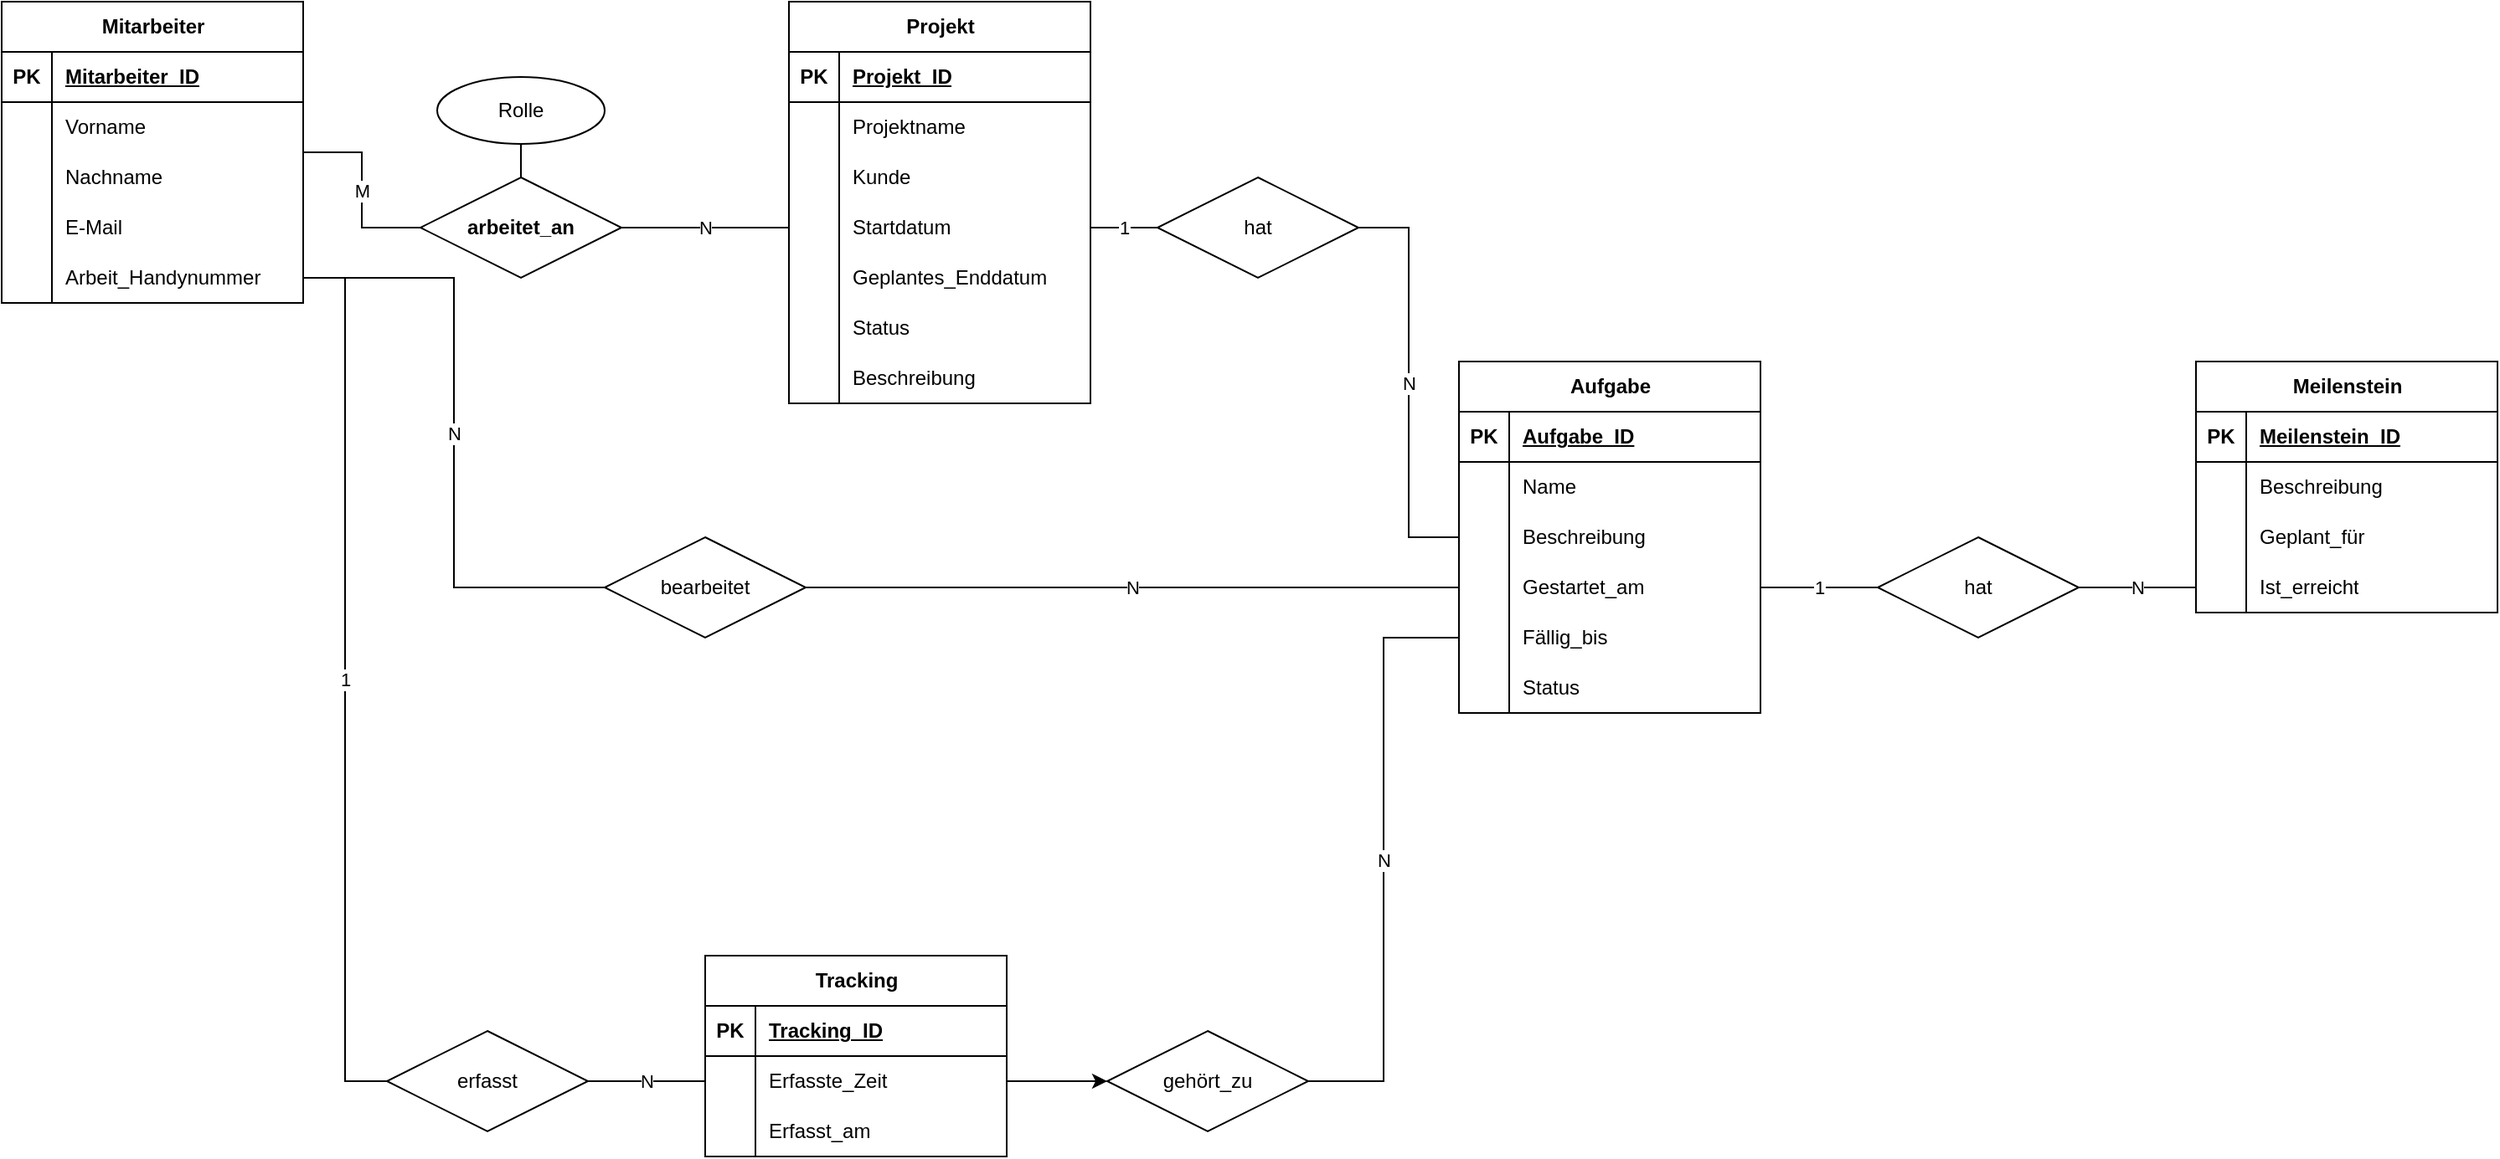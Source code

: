 <mxfile version="26.0.11">
  <diagram name="Page-1" id="sAiRKFvhVDdp_cDjlbJ4">
    <mxGraphModel dx="2284" dy="736" grid="1" gridSize="10" guides="1" tooltips="1" connect="1" arrows="1" fold="1" page="1" pageScale="1" pageWidth="850" pageHeight="1100" math="0" shadow="0">
      <root>
        <mxCell id="0" />
        <mxCell id="1" parent="0" />
        <mxCell id="DsoyL-jHy-hnXOoAZmdP-15" value="Projekt" style="shape=table;startSize=30;container=1;collapsible=1;childLayout=tableLayout;fixedRows=1;rowLines=0;fontStyle=1;align=center;resizeLast=1;html=1;" vertex="1" parent="1">
          <mxGeometry x="240" y="125" width="180" height="240" as="geometry" />
        </mxCell>
        <mxCell id="DsoyL-jHy-hnXOoAZmdP-16" value="" style="shape=tableRow;horizontal=0;startSize=0;swimlaneHead=0;swimlaneBody=0;fillColor=none;collapsible=0;dropTarget=0;points=[[0,0.5],[1,0.5]];portConstraint=eastwest;top=0;left=0;right=0;bottom=1;" vertex="1" parent="DsoyL-jHy-hnXOoAZmdP-15">
          <mxGeometry y="30" width="180" height="30" as="geometry" />
        </mxCell>
        <mxCell id="DsoyL-jHy-hnXOoAZmdP-17" value="PK" style="shape=partialRectangle;connectable=0;fillColor=none;top=0;left=0;bottom=0;right=0;fontStyle=1;overflow=hidden;whiteSpace=wrap;html=1;" vertex="1" parent="DsoyL-jHy-hnXOoAZmdP-16">
          <mxGeometry width="30" height="30" as="geometry">
            <mxRectangle width="30" height="30" as="alternateBounds" />
          </mxGeometry>
        </mxCell>
        <mxCell id="DsoyL-jHy-hnXOoAZmdP-18" value="Projekt_ID" style="shape=partialRectangle;connectable=0;fillColor=none;top=0;left=0;bottom=0;right=0;align=left;spacingLeft=6;fontStyle=5;overflow=hidden;whiteSpace=wrap;html=1;" vertex="1" parent="DsoyL-jHy-hnXOoAZmdP-16">
          <mxGeometry x="30" width="150" height="30" as="geometry">
            <mxRectangle width="150" height="30" as="alternateBounds" />
          </mxGeometry>
        </mxCell>
        <mxCell id="DsoyL-jHy-hnXOoAZmdP-19" value="" style="shape=tableRow;horizontal=0;startSize=0;swimlaneHead=0;swimlaneBody=0;fillColor=none;collapsible=0;dropTarget=0;points=[[0,0.5],[1,0.5]];portConstraint=eastwest;top=0;left=0;right=0;bottom=0;" vertex="1" parent="DsoyL-jHy-hnXOoAZmdP-15">
          <mxGeometry y="60" width="180" height="30" as="geometry" />
        </mxCell>
        <mxCell id="DsoyL-jHy-hnXOoAZmdP-20" value="" style="shape=partialRectangle;connectable=0;fillColor=none;top=0;left=0;bottom=0;right=0;editable=1;overflow=hidden;whiteSpace=wrap;html=1;" vertex="1" parent="DsoyL-jHy-hnXOoAZmdP-19">
          <mxGeometry width="30" height="30" as="geometry">
            <mxRectangle width="30" height="30" as="alternateBounds" />
          </mxGeometry>
        </mxCell>
        <mxCell id="DsoyL-jHy-hnXOoAZmdP-21" value="Projektname" style="shape=partialRectangle;connectable=0;fillColor=none;top=0;left=0;bottom=0;right=0;align=left;spacingLeft=6;overflow=hidden;whiteSpace=wrap;html=1;" vertex="1" parent="DsoyL-jHy-hnXOoAZmdP-19">
          <mxGeometry x="30" width="150" height="30" as="geometry">
            <mxRectangle width="150" height="30" as="alternateBounds" />
          </mxGeometry>
        </mxCell>
        <mxCell id="DsoyL-jHy-hnXOoAZmdP-22" value="" style="shape=tableRow;horizontal=0;startSize=0;swimlaneHead=0;swimlaneBody=0;fillColor=none;collapsible=0;dropTarget=0;points=[[0,0.5],[1,0.5]];portConstraint=eastwest;top=0;left=0;right=0;bottom=0;" vertex="1" parent="DsoyL-jHy-hnXOoAZmdP-15">
          <mxGeometry y="90" width="180" height="30" as="geometry" />
        </mxCell>
        <mxCell id="DsoyL-jHy-hnXOoAZmdP-23" value="" style="shape=partialRectangle;connectable=0;fillColor=none;top=0;left=0;bottom=0;right=0;editable=1;overflow=hidden;whiteSpace=wrap;html=1;" vertex="1" parent="DsoyL-jHy-hnXOoAZmdP-22">
          <mxGeometry width="30" height="30" as="geometry">
            <mxRectangle width="30" height="30" as="alternateBounds" />
          </mxGeometry>
        </mxCell>
        <mxCell id="DsoyL-jHy-hnXOoAZmdP-24" value="Kunde" style="shape=partialRectangle;connectable=0;fillColor=none;top=0;left=0;bottom=0;right=0;align=left;spacingLeft=6;overflow=hidden;whiteSpace=wrap;html=1;" vertex="1" parent="DsoyL-jHy-hnXOoAZmdP-22">
          <mxGeometry x="30" width="150" height="30" as="geometry">
            <mxRectangle width="150" height="30" as="alternateBounds" />
          </mxGeometry>
        </mxCell>
        <mxCell id="DsoyL-jHy-hnXOoAZmdP-25" value="" style="shape=tableRow;horizontal=0;startSize=0;swimlaneHead=0;swimlaneBody=0;fillColor=none;collapsible=0;dropTarget=0;points=[[0,0.5],[1,0.5]];portConstraint=eastwest;top=0;left=0;right=0;bottom=0;" vertex="1" parent="DsoyL-jHy-hnXOoAZmdP-15">
          <mxGeometry y="120" width="180" height="30" as="geometry" />
        </mxCell>
        <mxCell id="DsoyL-jHy-hnXOoAZmdP-26" value="" style="shape=partialRectangle;connectable=0;fillColor=none;top=0;left=0;bottom=0;right=0;editable=1;overflow=hidden;whiteSpace=wrap;html=1;" vertex="1" parent="DsoyL-jHy-hnXOoAZmdP-25">
          <mxGeometry width="30" height="30" as="geometry">
            <mxRectangle width="30" height="30" as="alternateBounds" />
          </mxGeometry>
        </mxCell>
        <mxCell id="DsoyL-jHy-hnXOoAZmdP-27" value="Startdatum" style="shape=partialRectangle;connectable=0;fillColor=none;top=0;left=0;bottom=0;right=0;align=left;spacingLeft=6;overflow=hidden;whiteSpace=wrap;html=1;" vertex="1" parent="DsoyL-jHy-hnXOoAZmdP-25">
          <mxGeometry x="30" width="150" height="30" as="geometry">
            <mxRectangle width="150" height="30" as="alternateBounds" />
          </mxGeometry>
        </mxCell>
        <mxCell id="DsoyL-jHy-hnXOoAZmdP-37" style="shape=tableRow;horizontal=0;startSize=0;swimlaneHead=0;swimlaneBody=0;fillColor=none;collapsible=0;dropTarget=0;points=[[0,0.5],[1,0.5]];portConstraint=eastwest;top=0;left=0;right=0;bottom=0;" vertex="1" parent="DsoyL-jHy-hnXOoAZmdP-15">
          <mxGeometry y="150" width="180" height="30" as="geometry" />
        </mxCell>
        <mxCell id="DsoyL-jHy-hnXOoAZmdP-38" style="shape=partialRectangle;connectable=0;fillColor=none;top=0;left=0;bottom=0;right=0;editable=1;overflow=hidden;whiteSpace=wrap;html=1;" vertex="1" parent="DsoyL-jHy-hnXOoAZmdP-37">
          <mxGeometry width="30" height="30" as="geometry">
            <mxRectangle width="30" height="30" as="alternateBounds" />
          </mxGeometry>
        </mxCell>
        <mxCell id="DsoyL-jHy-hnXOoAZmdP-39" value="Geplantes_Enddatum" style="shape=partialRectangle;connectable=0;fillColor=none;top=0;left=0;bottom=0;right=0;align=left;spacingLeft=6;overflow=hidden;whiteSpace=wrap;html=1;" vertex="1" parent="DsoyL-jHy-hnXOoAZmdP-37">
          <mxGeometry x="30" width="150" height="30" as="geometry">
            <mxRectangle width="150" height="30" as="alternateBounds" />
          </mxGeometry>
        </mxCell>
        <mxCell id="DsoyL-jHy-hnXOoAZmdP-34" style="shape=tableRow;horizontal=0;startSize=0;swimlaneHead=0;swimlaneBody=0;fillColor=none;collapsible=0;dropTarget=0;points=[[0,0.5],[1,0.5]];portConstraint=eastwest;top=0;left=0;right=0;bottom=0;" vertex="1" parent="DsoyL-jHy-hnXOoAZmdP-15">
          <mxGeometry y="180" width="180" height="30" as="geometry" />
        </mxCell>
        <mxCell id="DsoyL-jHy-hnXOoAZmdP-35" style="shape=partialRectangle;connectable=0;fillColor=none;top=0;left=0;bottom=0;right=0;editable=1;overflow=hidden;whiteSpace=wrap;html=1;" vertex="1" parent="DsoyL-jHy-hnXOoAZmdP-34">
          <mxGeometry width="30" height="30" as="geometry">
            <mxRectangle width="30" height="30" as="alternateBounds" />
          </mxGeometry>
        </mxCell>
        <mxCell id="DsoyL-jHy-hnXOoAZmdP-36" value="Status" style="shape=partialRectangle;connectable=0;fillColor=none;top=0;left=0;bottom=0;right=0;align=left;spacingLeft=6;overflow=hidden;whiteSpace=wrap;html=1;" vertex="1" parent="DsoyL-jHy-hnXOoAZmdP-34">
          <mxGeometry x="30" width="150" height="30" as="geometry">
            <mxRectangle width="150" height="30" as="alternateBounds" />
          </mxGeometry>
        </mxCell>
        <mxCell id="DsoyL-jHy-hnXOoAZmdP-31" style="shape=tableRow;horizontal=0;startSize=0;swimlaneHead=0;swimlaneBody=0;fillColor=none;collapsible=0;dropTarget=0;points=[[0,0.5],[1,0.5]];portConstraint=eastwest;top=0;left=0;right=0;bottom=0;" vertex="1" parent="DsoyL-jHy-hnXOoAZmdP-15">
          <mxGeometry y="210" width="180" height="30" as="geometry" />
        </mxCell>
        <mxCell id="DsoyL-jHy-hnXOoAZmdP-32" style="shape=partialRectangle;connectable=0;fillColor=none;top=0;left=0;bottom=0;right=0;editable=1;overflow=hidden;whiteSpace=wrap;html=1;" vertex="1" parent="DsoyL-jHy-hnXOoAZmdP-31">
          <mxGeometry width="30" height="30" as="geometry">
            <mxRectangle width="30" height="30" as="alternateBounds" />
          </mxGeometry>
        </mxCell>
        <mxCell id="DsoyL-jHy-hnXOoAZmdP-33" value="Beschreibung" style="shape=partialRectangle;connectable=0;fillColor=none;top=0;left=0;bottom=0;right=0;align=left;spacingLeft=6;overflow=hidden;whiteSpace=wrap;html=1;" vertex="1" parent="DsoyL-jHy-hnXOoAZmdP-31">
          <mxGeometry x="30" width="150" height="30" as="geometry">
            <mxRectangle width="150" height="30" as="alternateBounds" />
          </mxGeometry>
        </mxCell>
        <mxCell id="DsoyL-jHy-hnXOoAZmdP-141" value="M" style="edgeStyle=orthogonalEdgeStyle;rounded=0;orthogonalLoop=1;jettySize=auto;html=1;entryX=0;entryY=0.5;entryDx=0;entryDy=0;endArrow=none;startFill=0;" edge="1" parent="1" source="DsoyL-jHy-hnXOoAZmdP-40" target="DsoyL-jHy-hnXOoAZmdP-140">
          <mxGeometry relative="1" as="geometry" />
        </mxCell>
        <mxCell id="DsoyL-jHy-hnXOoAZmdP-40" value="Mitarbeiter" style="shape=table;startSize=30;container=1;collapsible=1;childLayout=tableLayout;fixedRows=1;rowLines=0;fontStyle=1;align=center;resizeLast=1;html=1;" vertex="1" parent="1">
          <mxGeometry x="-230" y="125" width="180" height="180" as="geometry" />
        </mxCell>
        <mxCell id="DsoyL-jHy-hnXOoAZmdP-41" value="" style="shape=tableRow;horizontal=0;startSize=0;swimlaneHead=0;swimlaneBody=0;fillColor=none;collapsible=0;dropTarget=0;points=[[0,0.5],[1,0.5]];portConstraint=eastwest;top=0;left=0;right=0;bottom=1;" vertex="1" parent="DsoyL-jHy-hnXOoAZmdP-40">
          <mxGeometry y="30" width="180" height="30" as="geometry" />
        </mxCell>
        <mxCell id="DsoyL-jHy-hnXOoAZmdP-42" value="PK" style="shape=partialRectangle;connectable=0;fillColor=none;top=0;left=0;bottom=0;right=0;fontStyle=1;overflow=hidden;whiteSpace=wrap;html=1;" vertex="1" parent="DsoyL-jHy-hnXOoAZmdP-41">
          <mxGeometry width="30" height="30" as="geometry">
            <mxRectangle width="30" height="30" as="alternateBounds" />
          </mxGeometry>
        </mxCell>
        <mxCell id="DsoyL-jHy-hnXOoAZmdP-43" value="Mitarbeiter_ID" style="shape=partialRectangle;connectable=0;fillColor=none;top=0;left=0;bottom=0;right=0;align=left;spacingLeft=6;fontStyle=5;overflow=hidden;whiteSpace=wrap;html=1;" vertex="1" parent="DsoyL-jHy-hnXOoAZmdP-41">
          <mxGeometry x="30" width="150" height="30" as="geometry">
            <mxRectangle width="150" height="30" as="alternateBounds" />
          </mxGeometry>
        </mxCell>
        <mxCell id="DsoyL-jHy-hnXOoAZmdP-44" value="" style="shape=tableRow;horizontal=0;startSize=0;swimlaneHead=0;swimlaneBody=0;fillColor=none;collapsible=0;dropTarget=0;points=[[0,0.5],[1,0.5]];portConstraint=eastwest;top=0;left=0;right=0;bottom=0;" vertex="1" parent="DsoyL-jHy-hnXOoAZmdP-40">
          <mxGeometry y="60" width="180" height="30" as="geometry" />
        </mxCell>
        <mxCell id="DsoyL-jHy-hnXOoAZmdP-45" value="" style="shape=partialRectangle;connectable=0;fillColor=none;top=0;left=0;bottom=0;right=0;editable=1;overflow=hidden;whiteSpace=wrap;html=1;" vertex="1" parent="DsoyL-jHy-hnXOoAZmdP-44">
          <mxGeometry width="30" height="30" as="geometry">
            <mxRectangle width="30" height="30" as="alternateBounds" />
          </mxGeometry>
        </mxCell>
        <mxCell id="DsoyL-jHy-hnXOoAZmdP-46" value="Vorname" style="shape=partialRectangle;connectable=0;fillColor=none;top=0;left=0;bottom=0;right=0;align=left;spacingLeft=6;overflow=hidden;whiteSpace=wrap;html=1;" vertex="1" parent="DsoyL-jHy-hnXOoAZmdP-44">
          <mxGeometry x="30" width="150" height="30" as="geometry">
            <mxRectangle width="150" height="30" as="alternateBounds" />
          </mxGeometry>
        </mxCell>
        <mxCell id="DsoyL-jHy-hnXOoAZmdP-47" value="" style="shape=tableRow;horizontal=0;startSize=0;swimlaneHead=0;swimlaneBody=0;fillColor=none;collapsible=0;dropTarget=0;points=[[0,0.5],[1,0.5]];portConstraint=eastwest;top=0;left=0;right=0;bottom=0;" vertex="1" parent="DsoyL-jHy-hnXOoAZmdP-40">
          <mxGeometry y="90" width="180" height="30" as="geometry" />
        </mxCell>
        <mxCell id="DsoyL-jHy-hnXOoAZmdP-48" value="" style="shape=partialRectangle;connectable=0;fillColor=none;top=0;left=0;bottom=0;right=0;editable=1;overflow=hidden;whiteSpace=wrap;html=1;" vertex="1" parent="DsoyL-jHy-hnXOoAZmdP-47">
          <mxGeometry width="30" height="30" as="geometry">
            <mxRectangle width="30" height="30" as="alternateBounds" />
          </mxGeometry>
        </mxCell>
        <mxCell id="DsoyL-jHy-hnXOoAZmdP-49" value="Nachname" style="shape=partialRectangle;connectable=0;fillColor=none;top=0;left=0;bottom=0;right=0;align=left;spacingLeft=6;overflow=hidden;whiteSpace=wrap;html=1;" vertex="1" parent="DsoyL-jHy-hnXOoAZmdP-47">
          <mxGeometry x="30" width="150" height="30" as="geometry">
            <mxRectangle width="150" height="30" as="alternateBounds" />
          </mxGeometry>
        </mxCell>
        <mxCell id="DsoyL-jHy-hnXOoAZmdP-50" value="" style="shape=tableRow;horizontal=0;startSize=0;swimlaneHead=0;swimlaneBody=0;fillColor=none;collapsible=0;dropTarget=0;points=[[0,0.5],[1,0.5]];portConstraint=eastwest;top=0;left=0;right=0;bottom=0;" vertex="1" parent="DsoyL-jHy-hnXOoAZmdP-40">
          <mxGeometry y="120" width="180" height="30" as="geometry" />
        </mxCell>
        <mxCell id="DsoyL-jHy-hnXOoAZmdP-51" value="" style="shape=partialRectangle;connectable=0;fillColor=none;top=0;left=0;bottom=0;right=0;editable=1;overflow=hidden;whiteSpace=wrap;html=1;" vertex="1" parent="DsoyL-jHy-hnXOoAZmdP-50">
          <mxGeometry width="30" height="30" as="geometry">
            <mxRectangle width="30" height="30" as="alternateBounds" />
          </mxGeometry>
        </mxCell>
        <mxCell id="DsoyL-jHy-hnXOoAZmdP-52" value="E-Mail" style="shape=partialRectangle;connectable=0;fillColor=none;top=0;left=0;bottom=0;right=0;align=left;spacingLeft=6;overflow=hidden;whiteSpace=wrap;html=1;" vertex="1" parent="DsoyL-jHy-hnXOoAZmdP-50">
          <mxGeometry x="30" width="150" height="30" as="geometry">
            <mxRectangle width="150" height="30" as="alternateBounds" />
          </mxGeometry>
        </mxCell>
        <mxCell id="DsoyL-jHy-hnXOoAZmdP-53" style="shape=tableRow;horizontal=0;startSize=0;swimlaneHead=0;swimlaneBody=0;fillColor=none;collapsible=0;dropTarget=0;points=[[0,0.5],[1,0.5]];portConstraint=eastwest;top=0;left=0;right=0;bottom=0;" vertex="1" parent="DsoyL-jHy-hnXOoAZmdP-40">
          <mxGeometry y="150" width="180" height="30" as="geometry" />
        </mxCell>
        <mxCell id="DsoyL-jHy-hnXOoAZmdP-54" style="shape=partialRectangle;connectable=0;fillColor=none;top=0;left=0;bottom=0;right=0;editable=1;overflow=hidden;whiteSpace=wrap;html=1;" vertex="1" parent="DsoyL-jHy-hnXOoAZmdP-53">
          <mxGeometry width="30" height="30" as="geometry">
            <mxRectangle width="30" height="30" as="alternateBounds" />
          </mxGeometry>
        </mxCell>
        <mxCell id="DsoyL-jHy-hnXOoAZmdP-55" value="Arbeit_Handynummer" style="shape=partialRectangle;connectable=0;fillColor=none;top=0;left=0;bottom=0;right=0;align=left;spacingLeft=6;overflow=hidden;whiteSpace=wrap;html=1;" vertex="1" parent="DsoyL-jHy-hnXOoAZmdP-53">
          <mxGeometry x="30" width="150" height="30" as="geometry">
            <mxRectangle width="150" height="30" as="alternateBounds" />
          </mxGeometry>
        </mxCell>
        <mxCell id="DsoyL-jHy-hnXOoAZmdP-65" value="Aufgabe" style="shape=table;startSize=30;container=1;collapsible=1;childLayout=tableLayout;fixedRows=1;rowLines=0;fontStyle=1;align=center;resizeLast=1;html=1;" vertex="1" parent="1">
          <mxGeometry x="640" y="340" width="180" height="210" as="geometry" />
        </mxCell>
        <mxCell id="DsoyL-jHy-hnXOoAZmdP-66" value="" style="shape=tableRow;horizontal=0;startSize=0;swimlaneHead=0;swimlaneBody=0;fillColor=none;collapsible=0;dropTarget=0;points=[[0,0.5],[1,0.5]];portConstraint=eastwest;top=0;left=0;right=0;bottom=1;" vertex="1" parent="DsoyL-jHy-hnXOoAZmdP-65">
          <mxGeometry y="30" width="180" height="30" as="geometry" />
        </mxCell>
        <mxCell id="DsoyL-jHy-hnXOoAZmdP-67" value="PK" style="shape=partialRectangle;connectable=0;fillColor=none;top=0;left=0;bottom=0;right=0;fontStyle=1;overflow=hidden;whiteSpace=wrap;html=1;" vertex="1" parent="DsoyL-jHy-hnXOoAZmdP-66">
          <mxGeometry width="30" height="30" as="geometry">
            <mxRectangle width="30" height="30" as="alternateBounds" />
          </mxGeometry>
        </mxCell>
        <mxCell id="DsoyL-jHy-hnXOoAZmdP-68" value="Aufgabe_ID" style="shape=partialRectangle;connectable=0;fillColor=none;top=0;left=0;bottom=0;right=0;align=left;spacingLeft=6;fontStyle=5;overflow=hidden;whiteSpace=wrap;html=1;" vertex="1" parent="DsoyL-jHy-hnXOoAZmdP-66">
          <mxGeometry x="30" width="150" height="30" as="geometry">
            <mxRectangle width="150" height="30" as="alternateBounds" />
          </mxGeometry>
        </mxCell>
        <mxCell id="DsoyL-jHy-hnXOoAZmdP-69" value="" style="shape=tableRow;horizontal=0;startSize=0;swimlaneHead=0;swimlaneBody=0;fillColor=none;collapsible=0;dropTarget=0;points=[[0,0.5],[1,0.5]];portConstraint=eastwest;top=0;left=0;right=0;bottom=0;" vertex="1" parent="DsoyL-jHy-hnXOoAZmdP-65">
          <mxGeometry y="60" width="180" height="30" as="geometry" />
        </mxCell>
        <mxCell id="DsoyL-jHy-hnXOoAZmdP-70" value="" style="shape=partialRectangle;connectable=0;fillColor=none;top=0;left=0;bottom=0;right=0;editable=1;overflow=hidden;whiteSpace=wrap;html=1;" vertex="1" parent="DsoyL-jHy-hnXOoAZmdP-69">
          <mxGeometry width="30" height="30" as="geometry">
            <mxRectangle width="30" height="30" as="alternateBounds" />
          </mxGeometry>
        </mxCell>
        <mxCell id="DsoyL-jHy-hnXOoAZmdP-71" value="Name" style="shape=partialRectangle;connectable=0;fillColor=none;top=0;left=0;bottom=0;right=0;align=left;spacingLeft=6;overflow=hidden;whiteSpace=wrap;html=1;" vertex="1" parent="DsoyL-jHy-hnXOoAZmdP-69">
          <mxGeometry x="30" width="150" height="30" as="geometry">
            <mxRectangle width="150" height="30" as="alternateBounds" />
          </mxGeometry>
        </mxCell>
        <mxCell id="DsoyL-jHy-hnXOoAZmdP-72" value="" style="shape=tableRow;horizontal=0;startSize=0;swimlaneHead=0;swimlaneBody=0;fillColor=none;collapsible=0;dropTarget=0;points=[[0,0.5],[1,0.5]];portConstraint=eastwest;top=0;left=0;right=0;bottom=0;" vertex="1" parent="DsoyL-jHy-hnXOoAZmdP-65">
          <mxGeometry y="90" width="180" height="30" as="geometry" />
        </mxCell>
        <mxCell id="DsoyL-jHy-hnXOoAZmdP-73" value="" style="shape=partialRectangle;connectable=0;fillColor=none;top=0;left=0;bottom=0;right=0;editable=1;overflow=hidden;whiteSpace=wrap;html=1;" vertex="1" parent="DsoyL-jHy-hnXOoAZmdP-72">
          <mxGeometry width="30" height="30" as="geometry">
            <mxRectangle width="30" height="30" as="alternateBounds" />
          </mxGeometry>
        </mxCell>
        <mxCell id="DsoyL-jHy-hnXOoAZmdP-74" value="Beschreibung" style="shape=partialRectangle;connectable=0;fillColor=none;top=0;left=0;bottom=0;right=0;align=left;spacingLeft=6;overflow=hidden;whiteSpace=wrap;html=1;" vertex="1" parent="DsoyL-jHy-hnXOoAZmdP-72">
          <mxGeometry x="30" width="150" height="30" as="geometry">
            <mxRectangle width="150" height="30" as="alternateBounds" />
          </mxGeometry>
        </mxCell>
        <mxCell id="DsoyL-jHy-hnXOoAZmdP-75" value="" style="shape=tableRow;horizontal=0;startSize=0;swimlaneHead=0;swimlaneBody=0;fillColor=none;collapsible=0;dropTarget=0;points=[[0,0.5],[1,0.5]];portConstraint=eastwest;top=0;left=0;right=0;bottom=0;" vertex="1" parent="DsoyL-jHy-hnXOoAZmdP-65">
          <mxGeometry y="120" width="180" height="30" as="geometry" />
        </mxCell>
        <mxCell id="DsoyL-jHy-hnXOoAZmdP-76" value="" style="shape=partialRectangle;connectable=0;fillColor=none;top=0;left=0;bottom=0;right=0;editable=1;overflow=hidden;whiteSpace=wrap;html=1;" vertex="1" parent="DsoyL-jHy-hnXOoAZmdP-75">
          <mxGeometry width="30" height="30" as="geometry">
            <mxRectangle width="30" height="30" as="alternateBounds" />
          </mxGeometry>
        </mxCell>
        <mxCell id="DsoyL-jHy-hnXOoAZmdP-77" value="Gestartet_am" style="shape=partialRectangle;connectable=0;fillColor=none;top=0;left=0;bottom=0;right=0;align=left;spacingLeft=6;overflow=hidden;whiteSpace=wrap;html=1;" vertex="1" parent="DsoyL-jHy-hnXOoAZmdP-75">
          <mxGeometry x="30" width="150" height="30" as="geometry">
            <mxRectangle width="150" height="30" as="alternateBounds" />
          </mxGeometry>
        </mxCell>
        <mxCell id="DsoyL-jHy-hnXOoAZmdP-78" style="shape=tableRow;horizontal=0;startSize=0;swimlaneHead=0;swimlaneBody=0;fillColor=none;collapsible=0;dropTarget=0;points=[[0,0.5],[1,0.5]];portConstraint=eastwest;top=0;left=0;right=0;bottom=0;" vertex="1" parent="DsoyL-jHy-hnXOoAZmdP-65">
          <mxGeometry y="150" width="180" height="30" as="geometry" />
        </mxCell>
        <mxCell id="DsoyL-jHy-hnXOoAZmdP-79" style="shape=partialRectangle;connectable=0;fillColor=none;top=0;left=0;bottom=0;right=0;editable=1;overflow=hidden;whiteSpace=wrap;html=1;" vertex="1" parent="DsoyL-jHy-hnXOoAZmdP-78">
          <mxGeometry width="30" height="30" as="geometry">
            <mxRectangle width="30" height="30" as="alternateBounds" />
          </mxGeometry>
        </mxCell>
        <mxCell id="DsoyL-jHy-hnXOoAZmdP-80" value="Fällig_bis" style="shape=partialRectangle;connectable=0;fillColor=none;top=0;left=0;bottom=0;right=0;align=left;spacingLeft=6;overflow=hidden;whiteSpace=wrap;html=1;" vertex="1" parent="DsoyL-jHy-hnXOoAZmdP-78">
          <mxGeometry x="30" width="150" height="30" as="geometry">
            <mxRectangle width="150" height="30" as="alternateBounds" />
          </mxGeometry>
        </mxCell>
        <mxCell id="DsoyL-jHy-hnXOoAZmdP-81" style="shape=tableRow;horizontal=0;startSize=0;swimlaneHead=0;swimlaneBody=0;fillColor=none;collapsible=0;dropTarget=0;points=[[0,0.5],[1,0.5]];portConstraint=eastwest;top=0;left=0;right=0;bottom=0;" vertex="1" parent="DsoyL-jHy-hnXOoAZmdP-65">
          <mxGeometry y="180" width="180" height="30" as="geometry" />
        </mxCell>
        <mxCell id="DsoyL-jHy-hnXOoAZmdP-82" style="shape=partialRectangle;connectable=0;fillColor=none;top=0;left=0;bottom=0;right=0;editable=1;overflow=hidden;whiteSpace=wrap;html=1;" vertex="1" parent="DsoyL-jHy-hnXOoAZmdP-81">
          <mxGeometry width="30" height="30" as="geometry">
            <mxRectangle width="30" height="30" as="alternateBounds" />
          </mxGeometry>
        </mxCell>
        <mxCell id="DsoyL-jHy-hnXOoAZmdP-83" value="Status" style="shape=partialRectangle;connectable=0;fillColor=none;top=0;left=0;bottom=0;right=0;align=left;spacingLeft=6;overflow=hidden;whiteSpace=wrap;html=1;" vertex="1" parent="DsoyL-jHy-hnXOoAZmdP-81">
          <mxGeometry x="30" width="150" height="30" as="geometry">
            <mxRectangle width="150" height="30" as="alternateBounds" />
          </mxGeometry>
        </mxCell>
        <mxCell id="DsoyL-jHy-hnXOoAZmdP-90" value="Meilenstein" style="shape=table;startSize=30;container=1;collapsible=1;childLayout=tableLayout;fixedRows=1;rowLines=0;fontStyle=1;align=center;resizeLast=1;html=1;" vertex="1" parent="1">
          <mxGeometry x="1080" y="340" width="180" height="150" as="geometry" />
        </mxCell>
        <mxCell id="DsoyL-jHy-hnXOoAZmdP-91" value="" style="shape=tableRow;horizontal=0;startSize=0;swimlaneHead=0;swimlaneBody=0;fillColor=none;collapsible=0;dropTarget=0;points=[[0,0.5],[1,0.5]];portConstraint=eastwest;top=0;left=0;right=0;bottom=1;" vertex="1" parent="DsoyL-jHy-hnXOoAZmdP-90">
          <mxGeometry y="30" width="180" height="30" as="geometry" />
        </mxCell>
        <mxCell id="DsoyL-jHy-hnXOoAZmdP-92" value="PK" style="shape=partialRectangle;connectable=0;fillColor=none;top=0;left=0;bottom=0;right=0;fontStyle=1;overflow=hidden;whiteSpace=wrap;html=1;" vertex="1" parent="DsoyL-jHy-hnXOoAZmdP-91">
          <mxGeometry width="30" height="30" as="geometry">
            <mxRectangle width="30" height="30" as="alternateBounds" />
          </mxGeometry>
        </mxCell>
        <mxCell id="DsoyL-jHy-hnXOoAZmdP-93" value="Meilenstein_ID" style="shape=partialRectangle;connectable=0;fillColor=none;top=0;left=0;bottom=0;right=0;align=left;spacingLeft=6;fontStyle=5;overflow=hidden;whiteSpace=wrap;html=1;" vertex="1" parent="DsoyL-jHy-hnXOoAZmdP-91">
          <mxGeometry x="30" width="150" height="30" as="geometry">
            <mxRectangle width="150" height="30" as="alternateBounds" />
          </mxGeometry>
        </mxCell>
        <mxCell id="DsoyL-jHy-hnXOoAZmdP-94" value="" style="shape=tableRow;horizontal=0;startSize=0;swimlaneHead=0;swimlaneBody=0;fillColor=none;collapsible=0;dropTarget=0;points=[[0,0.5],[1,0.5]];portConstraint=eastwest;top=0;left=0;right=0;bottom=0;" vertex="1" parent="DsoyL-jHy-hnXOoAZmdP-90">
          <mxGeometry y="60" width="180" height="30" as="geometry" />
        </mxCell>
        <mxCell id="DsoyL-jHy-hnXOoAZmdP-95" value="" style="shape=partialRectangle;connectable=0;fillColor=none;top=0;left=0;bottom=0;right=0;editable=1;overflow=hidden;whiteSpace=wrap;html=1;" vertex="1" parent="DsoyL-jHy-hnXOoAZmdP-94">
          <mxGeometry width="30" height="30" as="geometry">
            <mxRectangle width="30" height="30" as="alternateBounds" />
          </mxGeometry>
        </mxCell>
        <mxCell id="DsoyL-jHy-hnXOoAZmdP-96" value="Beschreibung" style="shape=partialRectangle;connectable=0;fillColor=none;top=0;left=0;bottom=0;right=0;align=left;spacingLeft=6;overflow=hidden;whiteSpace=wrap;html=1;" vertex="1" parent="DsoyL-jHy-hnXOoAZmdP-94">
          <mxGeometry x="30" width="150" height="30" as="geometry">
            <mxRectangle width="150" height="30" as="alternateBounds" />
          </mxGeometry>
        </mxCell>
        <mxCell id="DsoyL-jHy-hnXOoAZmdP-97" value="" style="shape=tableRow;horizontal=0;startSize=0;swimlaneHead=0;swimlaneBody=0;fillColor=none;collapsible=0;dropTarget=0;points=[[0,0.5],[1,0.5]];portConstraint=eastwest;top=0;left=0;right=0;bottom=0;" vertex="1" parent="DsoyL-jHy-hnXOoAZmdP-90">
          <mxGeometry y="90" width="180" height="30" as="geometry" />
        </mxCell>
        <mxCell id="DsoyL-jHy-hnXOoAZmdP-98" value="" style="shape=partialRectangle;connectable=0;fillColor=none;top=0;left=0;bottom=0;right=0;editable=1;overflow=hidden;whiteSpace=wrap;html=1;" vertex="1" parent="DsoyL-jHy-hnXOoAZmdP-97">
          <mxGeometry width="30" height="30" as="geometry">
            <mxRectangle width="30" height="30" as="alternateBounds" />
          </mxGeometry>
        </mxCell>
        <mxCell id="DsoyL-jHy-hnXOoAZmdP-99" value="Geplant_für" style="shape=partialRectangle;connectable=0;fillColor=none;top=0;left=0;bottom=0;right=0;align=left;spacingLeft=6;overflow=hidden;whiteSpace=wrap;html=1;" vertex="1" parent="DsoyL-jHy-hnXOoAZmdP-97">
          <mxGeometry x="30" width="150" height="30" as="geometry">
            <mxRectangle width="150" height="30" as="alternateBounds" />
          </mxGeometry>
        </mxCell>
        <mxCell id="DsoyL-jHy-hnXOoAZmdP-100" value="" style="shape=tableRow;horizontal=0;startSize=0;swimlaneHead=0;swimlaneBody=0;fillColor=none;collapsible=0;dropTarget=0;points=[[0,0.5],[1,0.5]];portConstraint=eastwest;top=0;left=0;right=0;bottom=0;" vertex="1" parent="DsoyL-jHy-hnXOoAZmdP-90">
          <mxGeometry y="120" width="180" height="30" as="geometry" />
        </mxCell>
        <mxCell id="DsoyL-jHy-hnXOoAZmdP-101" value="" style="shape=partialRectangle;connectable=0;fillColor=none;top=0;left=0;bottom=0;right=0;editable=1;overflow=hidden;whiteSpace=wrap;html=1;" vertex="1" parent="DsoyL-jHy-hnXOoAZmdP-100">
          <mxGeometry width="30" height="30" as="geometry">
            <mxRectangle width="30" height="30" as="alternateBounds" />
          </mxGeometry>
        </mxCell>
        <mxCell id="DsoyL-jHy-hnXOoAZmdP-102" value="Ist_erreicht" style="shape=partialRectangle;connectable=0;fillColor=none;top=0;left=0;bottom=0;right=0;align=left;spacingLeft=6;overflow=hidden;whiteSpace=wrap;html=1;" vertex="1" parent="DsoyL-jHy-hnXOoAZmdP-100">
          <mxGeometry x="30" width="150" height="30" as="geometry">
            <mxRectangle width="150" height="30" as="alternateBounds" />
          </mxGeometry>
        </mxCell>
        <mxCell id="DsoyL-jHy-hnXOoAZmdP-115" value="Tracking" style="shape=table;startSize=30;container=1;collapsible=1;childLayout=tableLayout;fixedRows=1;rowLines=0;fontStyle=1;align=center;resizeLast=1;html=1;" vertex="1" parent="1">
          <mxGeometry x="190" y="695" width="180" height="120" as="geometry" />
        </mxCell>
        <mxCell id="DsoyL-jHy-hnXOoAZmdP-116" value="" style="shape=tableRow;horizontal=0;startSize=0;swimlaneHead=0;swimlaneBody=0;fillColor=none;collapsible=0;dropTarget=0;points=[[0,0.5],[1,0.5]];portConstraint=eastwest;top=0;left=0;right=0;bottom=1;" vertex="1" parent="DsoyL-jHy-hnXOoAZmdP-115">
          <mxGeometry y="30" width="180" height="30" as="geometry" />
        </mxCell>
        <mxCell id="DsoyL-jHy-hnXOoAZmdP-117" value="PK" style="shape=partialRectangle;connectable=0;fillColor=none;top=0;left=0;bottom=0;right=0;fontStyle=1;overflow=hidden;whiteSpace=wrap;html=1;" vertex="1" parent="DsoyL-jHy-hnXOoAZmdP-116">
          <mxGeometry width="30" height="30" as="geometry">
            <mxRectangle width="30" height="30" as="alternateBounds" />
          </mxGeometry>
        </mxCell>
        <mxCell id="DsoyL-jHy-hnXOoAZmdP-118" value="Tracking_ID" style="shape=partialRectangle;connectable=0;fillColor=none;top=0;left=0;bottom=0;right=0;align=left;spacingLeft=6;fontStyle=5;overflow=hidden;whiteSpace=wrap;html=1;" vertex="1" parent="DsoyL-jHy-hnXOoAZmdP-116">
          <mxGeometry x="30" width="150" height="30" as="geometry">
            <mxRectangle width="150" height="30" as="alternateBounds" />
          </mxGeometry>
        </mxCell>
        <mxCell id="DsoyL-jHy-hnXOoAZmdP-119" value="" style="shape=tableRow;horizontal=0;startSize=0;swimlaneHead=0;swimlaneBody=0;fillColor=none;collapsible=0;dropTarget=0;points=[[0,0.5],[1,0.5]];portConstraint=eastwest;top=0;left=0;right=0;bottom=0;" vertex="1" parent="DsoyL-jHy-hnXOoAZmdP-115">
          <mxGeometry y="60" width="180" height="30" as="geometry" />
        </mxCell>
        <mxCell id="DsoyL-jHy-hnXOoAZmdP-120" value="" style="shape=partialRectangle;connectable=0;fillColor=none;top=0;left=0;bottom=0;right=0;editable=1;overflow=hidden;whiteSpace=wrap;html=1;" vertex="1" parent="DsoyL-jHy-hnXOoAZmdP-119">
          <mxGeometry width="30" height="30" as="geometry">
            <mxRectangle width="30" height="30" as="alternateBounds" />
          </mxGeometry>
        </mxCell>
        <mxCell id="DsoyL-jHy-hnXOoAZmdP-121" value="Erfasste_Zeit" style="shape=partialRectangle;connectable=0;fillColor=none;top=0;left=0;bottom=0;right=0;align=left;spacingLeft=6;overflow=hidden;whiteSpace=wrap;html=1;" vertex="1" parent="DsoyL-jHy-hnXOoAZmdP-119">
          <mxGeometry x="30" width="150" height="30" as="geometry">
            <mxRectangle width="150" height="30" as="alternateBounds" />
          </mxGeometry>
        </mxCell>
        <mxCell id="DsoyL-jHy-hnXOoAZmdP-122" value="" style="shape=tableRow;horizontal=0;startSize=0;swimlaneHead=0;swimlaneBody=0;fillColor=none;collapsible=0;dropTarget=0;points=[[0,0.5],[1,0.5]];portConstraint=eastwest;top=0;left=0;right=0;bottom=0;" vertex="1" parent="DsoyL-jHy-hnXOoAZmdP-115">
          <mxGeometry y="90" width="180" height="30" as="geometry" />
        </mxCell>
        <mxCell id="DsoyL-jHy-hnXOoAZmdP-123" value="" style="shape=partialRectangle;connectable=0;fillColor=none;top=0;left=0;bottom=0;right=0;editable=1;overflow=hidden;whiteSpace=wrap;html=1;" vertex="1" parent="DsoyL-jHy-hnXOoAZmdP-122">
          <mxGeometry width="30" height="30" as="geometry">
            <mxRectangle width="30" height="30" as="alternateBounds" />
          </mxGeometry>
        </mxCell>
        <mxCell id="DsoyL-jHy-hnXOoAZmdP-124" value="Erfasst_am" style="shape=partialRectangle;connectable=0;fillColor=none;top=0;left=0;bottom=0;right=0;align=left;spacingLeft=6;overflow=hidden;whiteSpace=wrap;html=1;" vertex="1" parent="DsoyL-jHy-hnXOoAZmdP-122">
          <mxGeometry x="30" width="150" height="30" as="geometry">
            <mxRectangle width="150" height="30" as="alternateBounds" />
          </mxGeometry>
        </mxCell>
        <mxCell id="DsoyL-jHy-hnXOoAZmdP-142" value="N" style="edgeStyle=orthogonalEdgeStyle;rounded=0;orthogonalLoop=1;jettySize=auto;html=1;exitX=1;exitY=0.5;exitDx=0;exitDy=0;entryX=0;entryY=0.5;entryDx=0;entryDy=0;endArrow=none;startFill=0;" edge="1" parent="1" source="DsoyL-jHy-hnXOoAZmdP-140" target="DsoyL-jHy-hnXOoAZmdP-25">
          <mxGeometry relative="1" as="geometry" />
        </mxCell>
        <mxCell id="DsoyL-jHy-hnXOoAZmdP-144" style="edgeStyle=orthogonalEdgeStyle;rounded=0;orthogonalLoop=1;jettySize=auto;html=1;exitX=0.5;exitY=0;exitDx=0;exitDy=0;endArrow=none;startFill=0;" edge="1" parent="1" source="DsoyL-jHy-hnXOoAZmdP-140" target="DsoyL-jHy-hnXOoAZmdP-143">
          <mxGeometry relative="1" as="geometry" />
        </mxCell>
        <mxCell id="DsoyL-jHy-hnXOoAZmdP-140" value="arbeitet_an" style="shape=rhombus;perimeter=rhombusPerimeter;whiteSpace=wrap;html=1;align=center;fontStyle=1" vertex="1" parent="1">
          <mxGeometry x="20" y="230" width="120" height="60" as="geometry" />
        </mxCell>
        <mxCell id="DsoyL-jHy-hnXOoAZmdP-143" value="Rolle" style="ellipse;whiteSpace=wrap;html=1;align=center;" vertex="1" parent="1">
          <mxGeometry x="30" y="170" width="100" height="40" as="geometry" />
        </mxCell>
        <mxCell id="DsoyL-jHy-hnXOoAZmdP-155" value="N" style="edgeStyle=orthogonalEdgeStyle;rounded=0;orthogonalLoop=1;jettySize=auto;html=1;exitX=1;exitY=0.5;exitDx=0;exitDy=0;entryX=0;entryY=0.5;entryDx=0;entryDy=0;endArrow=none;startFill=0;" edge="1" parent="1" source="DsoyL-jHy-hnXOoAZmdP-147" target="DsoyL-jHy-hnXOoAZmdP-72">
          <mxGeometry relative="1" as="geometry" />
        </mxCell>
        <mxCell id="DsoyL-jHy-hnXOoAZmdP-147" value="hat" style="shape=rhombus;perimeter=rhombusPerimeter;whiteSpace=wrap;html=1;align=center;" vertex="1" parent="1">
          <mxGeometry x="460" y="230" width="120" height="60" as="geometry" />
        </mxCell>
        <mxCell id="DsoyL-jHy-hnXOoAZmdP-151" value="N" style="edgeStyle=orthogonalEdgeStyle;rounded=0;orthogonalLoop=1;jettySize=auto;html=1;exitX=1;exitY=0.5;exitDx=0;exitDy=0;entryX=0;entryY=0.5;entryDx=0;entryDy=0;endArrow=none;startFill=0;" edge="1" parent="1" source="DsoyL-jHy-hnXOoAZmdP-148" target="DsoyL-jHy-hnXOoAZmdP-75">
          <mxGeometry relative="1" as="geometry" />
        </mxCell>
        <mxCell id="DsoyL-jHy-hnXOoAZmdP-148" value="bearbeitet" style="shape=rhombus;perimeter=rhombusPerimeter;whiteSpace=wrap;html=1;align=center;" vertex="1" parent="1">
          <mxGeometry x="130" y="445" width="120" height="60" as="geometry" />
        </mxCell>
        <mxCell id="DsoyL-jHy-hnXOoAZmdP-150" value="N" style="edgeStyle=orthogonalEdgeStyle;rounded=0;orthogonalLoop=1;jettySize=auto;html=1;exitX=1;exitY=0.5;exitDx=0;exitDy=0;entryX=0;entryY=0.5;entryDx=0;entryDy=0;endArrow=none;startFill=0;" edge="1" parent="1" source="DsoyL-jHy-hnXOoAZmdP-53" target="DsoyL-jHy-hnXOoAZmdP-148">
          <mxGeometry relative="1" as="geometry" />
        </mxCell>
        <mxCell id="DsoyL-jHy-hnXOoAZmdP-154" value="1" style="edgeStyle=orthogonalEdgeStyle;rounded=0;orthogonalLoop=1;jettySize=auto;html=1;exitX=1;exitY=0.5;exitDx=0;exitDy=0;entryX=0;entryY=0.5;entryDx=0;entryDy=0;endArrow=none;startFill=0;" edge="1" parent="1" source="DsoyL-jHy-hnXOoAZmdP-25" target="DsoyL-jHy-hnXOoAZmdP-147">
          <mxGeometry relative="1" as="geometry" />
        </mxCell>
        <mxCell id="DsoyL-jHy-hnXOoAZmdP-159" value="N" style="edgeStyle=orthogonalEdgeStyle;rounded=0;orthogonalLoop=1;jettySize=auto;html=1;exitX=1;exitY=0.5;exitDx=0;exitDy=0;entryX=0;entryY=0.5;entryDx=0;entryDy=0;endArrow=none;startFill=0;" edge="1" parent="1" source="DsoyL-jHy-hnXOoAZmdP-157" target="DsoyL-jHy-hnXOoAZmdP-100">
          <mxGeometry relative="1" as="geometry" />
        </mxCell>
        <mxCell id="DsoyL-jHy-hnXOoAZmdP-157" value="hat" style="shape=rhombus;perimeter=rhombusPerimeter;whiteSpace=wrap;html=1;align=center;" vertex="1" parent="1">
          <mxGeometry x="890" y="445" width="120" height="60" as="geometry" />
        </mxCell>
        <mxCell id="DsoyL-jHy-hnXOoAZmdP-158" value="1" style="edgeStyle=orthogonalEdgeStyle;rounded=0;orthogonalLoop=1;jettySize=auto;html=1;exitX=1;exitY=0.5;exitDx=0;exitDy=0;entryX=0;entryY=0.5;entryDx=0;entryDy=0;endArrow=none;startFill=0;" edge="1" parent="1" source="DsoyL-jHy-hnXOoAZmdP-75" target="DsoyL-jHy-hnXOoAZmdP-157">
          <mxGeometry relative="1" as="geometry" />
        </mxCell>
        <mxCell id="DsoyL-jHy-hnXOoAZmdP-162" value="N" style="edgeStyle=orthogonalEdgeStyle;rounded=0;orthogonalLoop=1;jettySize=auto;html=1;exitX=1;exitY=0.5;exitDx=0;exitDy=0;entryX=0;entryY=0.5;entryDx=0;entryDy=0;endArrow=none;startFill=0;" edge="1" parent="1" source="DsoyL-jHy-hnXOoAZmdP-160" target="DsoyL-jHy-hnXOoAZmdP-78">
          <mxGeometry relative="1" as="geometry" />
        </mxCell>
        <mxCell id="DsoyL-jHy-hnXOoAZmdP-160" value="gehört_zu" style="shape=rhombus;perimeter=rhombusPerimeter;whiteSpace=wrap;html=1;align=center;" vertex="1" parent="1">
          <mxGeometry x="430" y="740" width="120" height="60" as="geometry" />
        </mxCell>
        <mxCell id="DsoyL-jHy-hnXOoAZmdP-161" value="M" style="edgeStyle=orthogonalEdgeStyle;rounded=0;orthogonalLoop=1;jettySize=auto;html=1;exitX=1;exitY=0.5;exitDx=0;exitDy=0;entryX=0;entryY=0.5;entryDx=0;entryDy=0;endArrow=none;startFill=0;" edge="1" parent="1" source="DsoyL-jHy-hnXOoAZmdP-125" target="DsoyL-jHy-hnXOoAZmdP-160">
          <mxGeometry relative="1" as="geometry" />
        </mxCell>
        <mxCell id="DsoyL-jHy-hnXOoAZmdP-164" value="N" style="edgeStyle=orthogonalEdgeStyle;rounded=0;orthogonalLoop=1;jettySize=auto;html=1;exitX=1;exitY=0.5;exitDx=0;exitDy=0;entryX=0;entryY=0.5;entryDx=0;entryDy=0;endArrow=none;startFill=0;" edge="1" parent="1" source="DsoyL-jHy-hnXOoAZmdP-163" target="DsoyL-jHy-hnXOoAZmdP-125">
          <mxGeometry relative="1" as="geometry" />
        </mxCell>
        <mxCell id="DsoyL-jHy-hnXOoAZmdP-166" value="N" style="edgeStyle=orthogonalEdgeStyle;rounded=0;orthogonalLoop=1;jettySize=auto;html=1;exitX=1;exitY=0.5;exitDx=0;exitDy=0;entryX=0;entryY=0.5;entryDx=0;entryDy=0;endArrow=none;startFill=0;" edge="1" parent="1" source="DsoyL-jHy-hnXOoAZmdP-163" target="DsoyL-jHy-hnXOoAZmdP-119">
          <mxGeometry relative="1" as="geometry" />
        </mxCell>
        <mxCell id="DsoyL-jHy-hnXOoAZmdP-163" value="erfasst" style="shape=rhombus;perimeter=rhombusPerimeter;whiteSpace=wrap;html=1;align=center;" vertex="1" parent="1">
          <mxGeometry y="740" width="120" height="60" as="geometry" />
        </mxCell>
        <mxCell id="DsoyL-jHy-hnXOoAZmdP-165" value="1" style="edgeStyle=orthogonalEdgeStyle;rounded=0;orthogonalLoop=1;jettySize=auto;html=1;exitX=1;exitY=0.5;exitDx=0;exitDy=0;entryX=0;entryY=0.5;entryDx=0;entryDy=0;endArrow=none;startFill=0;" edge="1" parent="1" source="DsoyL-jHy-hnXOoAZmdP-56" target="DsoyL-jHy-hnXOoAZmdP-163">
          <mxGeometry relative="1" as="geometry" />
        </mxCell>
        <mxCell id="DsoyL-jHy-hnXOoAZmdP-167" style="edgeStyle=orthogonalEdgeStyle;rounded=0;orthogonalLoop=1;jettySize=auto;html=1;exitX=1;exitY=0.5;exitDx=0;exitDy=0;entryX=0;entryY=0.5;entryDx=0;entryDy=0;" edge="1" parent="1" source="DsoyL-jHy-hnXOoAZmdP-119" target="DsoyL-jHy-hnXOoAZmdP-160">
          <mxGeometry relative="1" as="geometry" />
        </mxCell>
        <mxCell id="DsoyL-jHy-hnXOoAZmdP-168" value="1" style="edgeStyle=orthogonalEdgeStyle;rounded=0;orthogonalLoop=1;jettySize=auto;html=1;exitX=1;exitY=0.5;exitDx=0;exitDy=0;entryX=0;entryY=0.5;entryDx=0;entryDy=0;endArrow=none;startFill=0;" edge="1" parent="1" source="DsoyL-jHy-hnXOoAZmdP-53" target="DsoyL-jHy-hnXOoAZmdP-163">
          <mxGeometry relative="1" as="geometry" />
        </mxCell>
      </root>
    </mxGraphModel>
  </diagram>
</mxfile>
